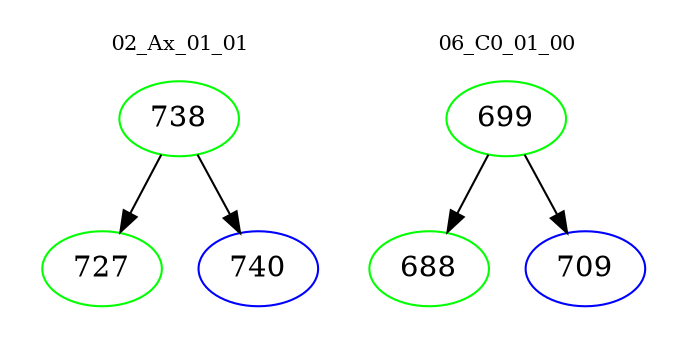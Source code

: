 digraph{
subgraph cluster_0 {
color = white
label = "02_Ax_01_01";
fontsize=10;
T0_738 [label="738", color="green"]
T0_738 -> T0_727 [color="black"]
T0_727 [label="727", color="green"]
T0_738 -> T0_740 [color="black"]
T0_740 [label="740", color="blue"]
}
subgraph cluster_1 {
color = white
label = "06_C0_01_00";
fontsize=10;
T1_699 [label="699", color="green"]
T1_699 -> T1_688 [color="black"]
T1_688 [label="688", color="green"]
T1_699 -> T1_709 [color="black"]
T1_709 [label="709", color="blue"]
}
}
